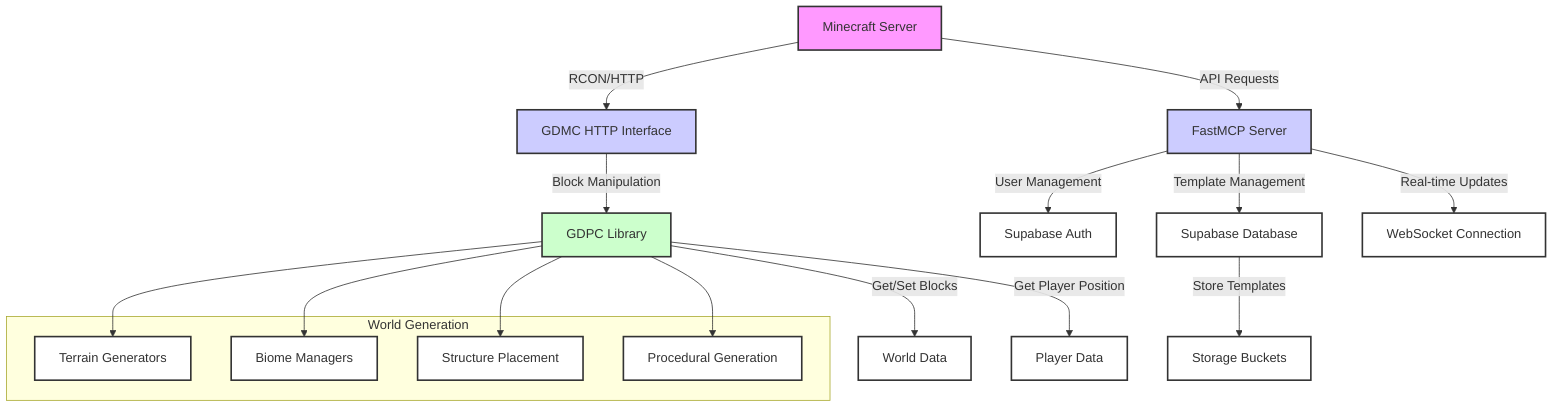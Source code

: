 graph TD;
    A[Minecraft Server] -->|RCON/HTTP| B[GDMC HTTP Interface]
    B -->|Block Manipulation| C[GDPC Library]
    C -->|Get/Set Blocks| D[World Data]
    C -->|Get Player Position| E[Player Data]
    
    A -->|API Requests| F[FastMCP Server]
    F -->|User Management| G[Supabase Auth]
    F -->|Template Management| H[Supabase Database]
    H -->|Store Templates| I[Storage Buckets]
    
    F -->|Real-time Updates| J[WebSocket Connection]
    
    subgraph World Generation
        K[Terrain Generators]
        L[Biome Managers]
        M[Structure Placement]
        N[Procedural Generation]
    end
    
    C --> K
    C --> L
    C --> M
    C --> N
    
    style A fill:#f9f,stroke:#333,stroke-width:2px;
    style B fill:#ccf,stroke:#333,stroke-width:2px;
    style C fill:#cfc,stroke:#333,stroke-width:2px;
    style D fill:#fff,stroke:#333,stroke-width:2px;
    style E fill:#fff,stroke:#333,stroke-width:2px;
    style F fill:#ccf,stroke:#333,stroke-width:2px;
    style G fill:#fff,stroke:#333,stroke-width:2px;
    style H fill:#fff,stroke:#333,stroke-width:2px;
    style I fill:#fff,stroke:#333,stroke-width:2px;
    style J fill:#fff,stroke:#333,stroke-width:2px;
    style K fill:#fff,stroke:#333,stroke-width:2px;
    style L fill:#fff,stroke:#333,stroke-width:2px;
    style M fill:#fff,stroke:#333,stroke-width:2px;
    style N fill:#fff,stroke:#333,stroke-width:2px;